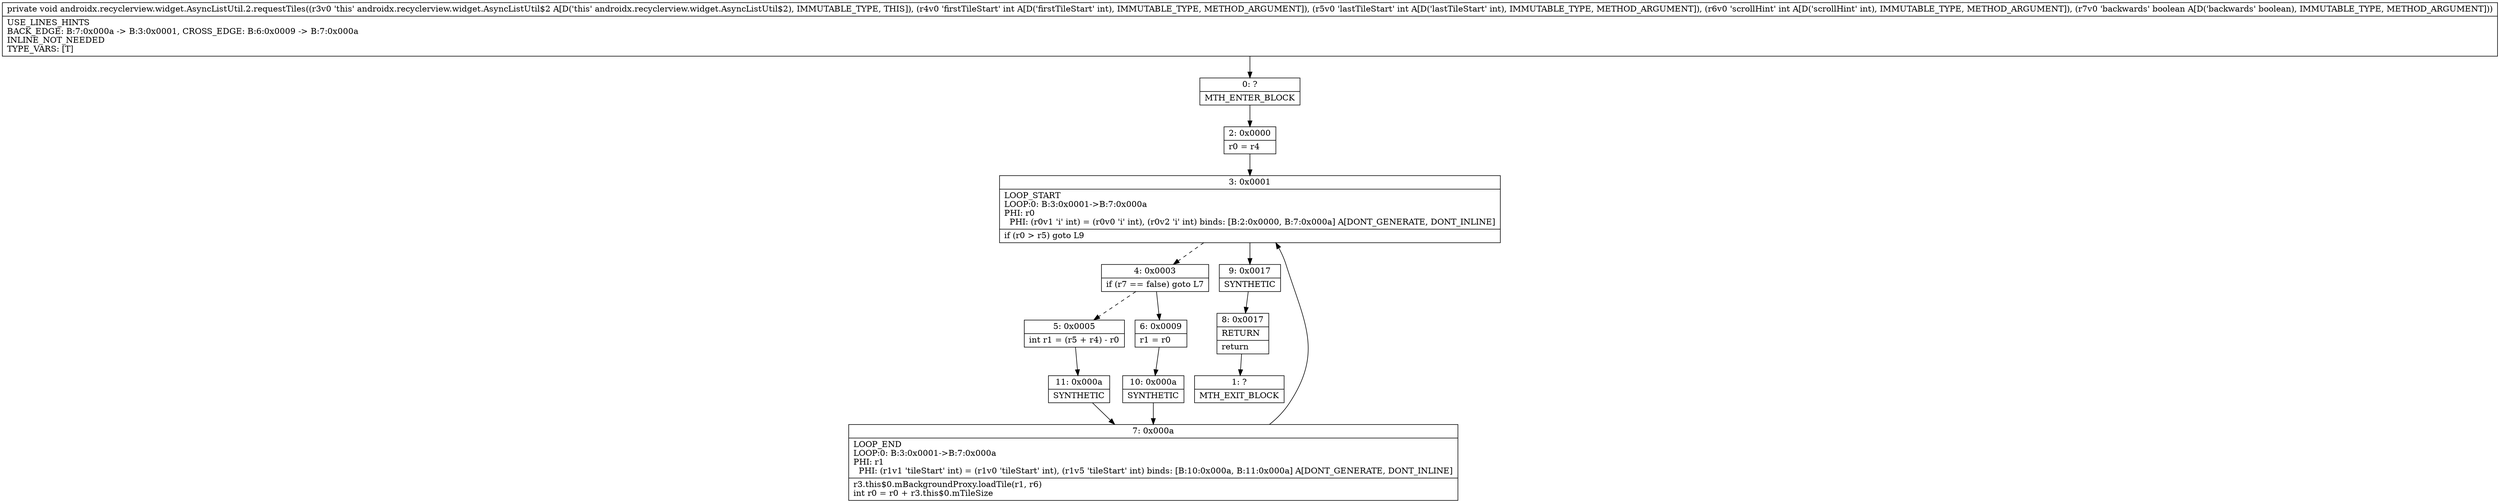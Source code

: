 digraph "CFG forandroidx.recyclerview.widget.AsyncListUtil.2.requestTiles(IIIZ)V" {
Node_0 [shape=record,label="{0\:\ ?|MTH_ENTER_BLOCK\l}"];
Node_2 [shape=record,label="{2\:\ 0x0000|r0 = r4\l}"];
Node_3 [shape=record,label="{3\:\ 0x0001|LOOP_START\lLOOP:0: B:3:0x0001\-\>B:7:0x000a\lPHI: r0 \l  PHI: (r0v1 'i' int) = (r0v0 'i' int), (r0v2 'i' int) binds: [B:2:0x0000, B:7:0x000a] A[DONT_GENERATE, DONT_INLINE]\l|if (r0 \> r5) goto L9\l}"];
Node_4 [shape=record,label="{4\:\ 0x0003|if (r7 == false) goto L7\l}"];
Node_5 [shape=record,label="{5\:\ 0x0005|int r1 = (r5 + r4) \- r0\l}"];
Node_11 [shape=record,label="{11\:\ 0x000a|SYNTHETIC\l}"];
Node_7 [shape=record,label="{7\:\ 0x000a|LOOP_END\lLOOP:0: B:3:0x0001\-\>B:7:0x000a\lPHI: r1 \l  PHI: (r1v1 'tileStart' int) = (r1v0 'tileStart' int), (r1v5 'tileStart' int) binds: [B:10:0x000a, B:11:0x000a] A[DONT_GENERATE, DONT_INLINE]\l|r3.this$0.mBackgroundProxy.loadTile(r1, r6)\lint r0 = r0 + r3.this$0.mTileSize\l}"];
Node_6 [shape=record,label="{6\:\ 0x0009|r1 = r0\l}"];
Node_10 [shape=record,label="{10\:\ 0x000a|SYNTHETIC\l}"];
Node_9 [shape=record,label="{9\:\ 0x0017|SYNTHETIC\l}"];
Node_8 [shape=record,label="{8\:\ 0x0017|RETURN\l|return\l}"];
Node_1 [shape=record,label="{1\:\ ?|MTH_EXIT_BLOCK\l}"];
MethodNode[shape=record,label="{private void androidx.recyclerview.widget.AsyncListUtil.2.requestTiles((r3v0 'this' androidx.recyclerview.widget.AsyncListUtil$2 A[D('this' androidx.recyclerview.widget.AsyncListUtil$2), IMMUTABLE_TYPE, THIS]), (r4v0 'firstTileStart' int A[D('firstTileStart' int), IMMUTABLE_TYPE, METHOD_ARGUMENT]), (r5v0 'lastTileStart' int A[D('lastTileStart' int), IMMUTABLE_TYPE, METHOD_ARGUMENT]), (r6v0 'scrollHint' int A[D('scrollHint' int), IMMUTABLE_TYPE, METHOD_ARGUMENT]), (r7v0 'backwards' boolean A[D('backwards' boolean), IMMUTABLE_TYPE, METHOD_ARGUMENT]))  | USE_LINES_HINTS\lBACK_EDGE: B:7:0x000a \-\> B:3:0x0001, CROSS_EDGE: B:6:0x0009 \-\> B:7:0x000a\lINLINE_NOT_NEEDED\lTYPE_VARS: [T]\l}"];
MethodNode -> Node_0;Node_0 -> Node_2;
Node_2 -> Node_3;
Node_3 -> Node_4[style=dashed];
Node_3 -> Node_9;
Node_4 -> Node_5[style=dashed];
Node_4 -> Node_6;
Node_5 -> Node_11;
Node_11 -> Node_7;
Node_7 -> Node_3;
Node_6 -> Node_10;
Node_10 -> Node_7;
Node_9 -> Node_8;
Node_8 -> Node_1;
}


